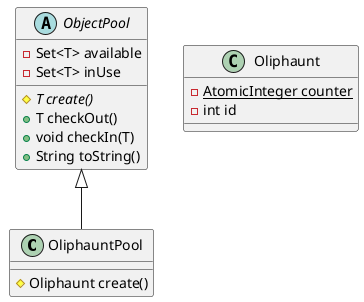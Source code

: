 @startuml
class OliphauntPool {
# Oliphaunt create()
}
class Oliphaunt {
- {static} AtomicInteger counter
- int id
}
abstract class ObjectPool {
- Set<T> available
- Set<T> inUse
# {abstract}T create()
+ T checkOut()
+ void checkIn(T)
+ String toString()
}


ObjectPool <|-- OliphauntPool
@enduml